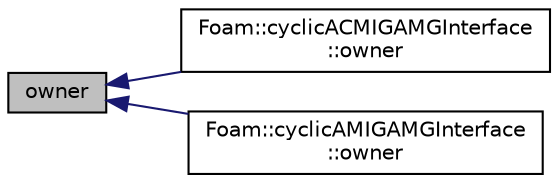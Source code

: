 digraph "owner"
{
  bgcolor="transparent";
  edge [fontname="Helvetica",fontsize="10",labelfontname="Helvetica",labelfontsize="10"];
  node [fontname="Helvetica",fontsize="10",shape=record];
  rankdir="LR";
  Node1 [label="owner",height=0.2,width=0.4,color="black", fillcolor="grey75", style="filled", fontcolor="black"];
  Node1 -> Node2 [dir="back",color="midnightblue",fontsize="10",style="solid",fontname="Helvetica"];
  Node2 [label="Foam::cyclicACMIGAMGInterface\l::owner",height=0.2,width=0.4,color="black",URL="$a00458.html#ae2fb0867c083f040d00c1b69a4f59b0f"];
  Node1 -> Node3 [dir="back",color="midnightblue",fontsize="10",style="solid",fontname="Helvetica"];
  Node3 [label="Foam::cyclicAMIGAMGInterface\l::owner",height=0.2,width=0.4,color="black",URL="$a00468.html#ae2fb0867c083f040d00c1b69a4f59b0f"];
}
